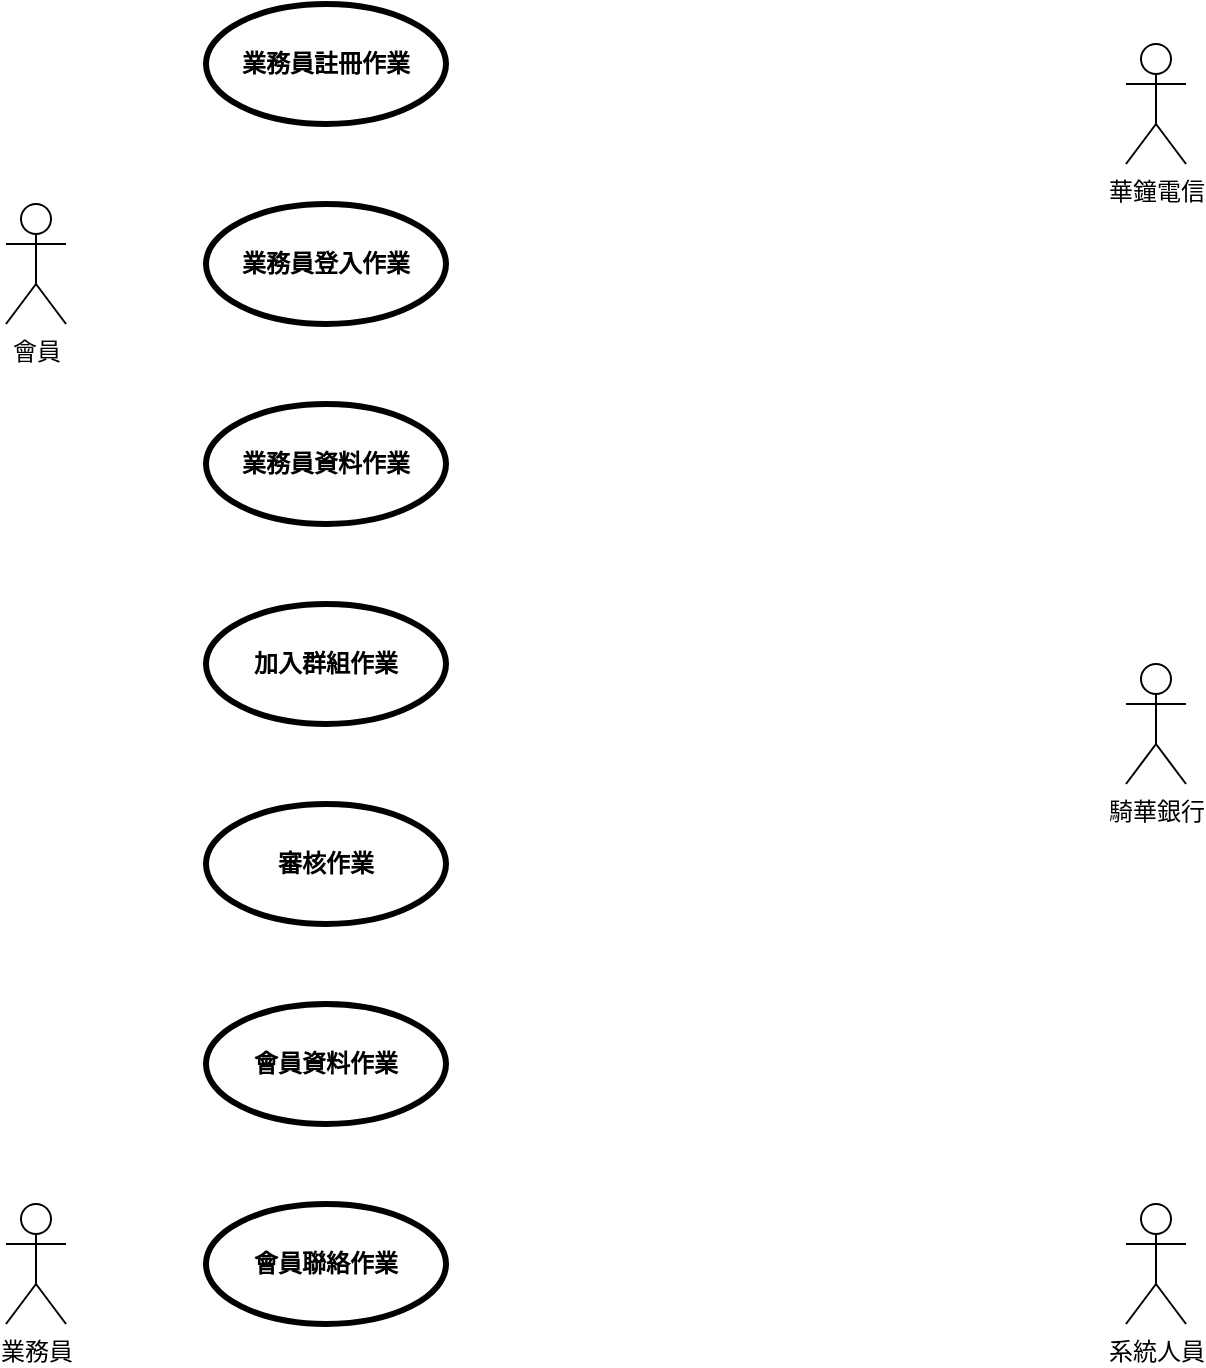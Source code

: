 <mxfile version="17.4.5" type="device" pages="2"><diagram id="V7DGzK6TTjDBdNX_tZ4m" name="(b) 小題"><mxGraphModel dx="207" dy="946" grid="1" gridSize="10" guides="1" tooltips="1" connect="1" arrows="1" fold="1" page="1" pageScale="1" pageWidth="827" pageHeight="1169" math="0" shadow="0"><root><mxCell id="0"/><mxCell id="1" parent="0"/><mxCell id="gW1ZBbDoc_vBggVYTe2q-1" value="會員" style="shape=umlActor;html=1;verticalLabelPosition=bottom;verticalAlign=top;align=center;" vertex="1" parent="1"><mxGeometry x="940" y="160" width="30" height="60" as="geometry"/></mxCell><mxCell id="gW1ZBbDoc_vBggVYTe2q-2" value="業務員" style="shape=umlActor;html=1;verticalLabelPosition=bottom;verticalAlign=top;align=center;" vertex="1" parent="1"><mxGeometry x="940" y="660" width="30" height="60" as="geometry"/></mxCell><mxCell id="gW1ZBbDoc_vBggVYTe2q-4" value="華鐘電信" style="shape=umlActor;html=1;verticalLabelPosition=bottom;verticalAlign=top;align=center;" vertex="1" parent="1"><mxGeometry x="1500" y="80" width="30" height="60" as="geometry"/></mxCell><mxCell id="gW1ZBbDoc_vBggVYTe2q-5" value="騎華銀行" style="shape=umlActor;html=1;verticalLabelPosition=bottom;verticalAlign=top;align=center;" vertex="1" parent="1"><mxGeometry x="1500" y="390" width="30" height="60" as="geometry"/></mxCell><mxCell id="gW1ZBbDoc_vBggVYTe2q-6" value="系統人員" style="shape=umlActor;html=1;verticalLabelPosition=bottom;verticalAlign=top;align=center;" vertex="1" parent="1"><mxGeometry x="1500" y="660" width="30" height="60" as="geometry"/></mxCell><mxCell id="gW1ZBbDoc_vBggVYTe2q-7" value="業務員註冊作業" style="shape=ellipse;html=1;strokeWidth=3;fontStyle=1;whiteSpace=wrap;align=center;perimeter=ellipsePerimeter;" vertex="1" parent="1"><mxGeometry x="1040" y="60" width="120" height="60" as="geometry"/></mxCell><mxCell id="gW1ZBbDoc_vBggVYTe2q-9" value="業務員登入作業" style="shape=ellipse;html=1;strokeWidth=3;fontStyle=1;whiteSpace=wrap;align=center;perimeter=ellipsePerimeter;" vertex="1" parent="1"><mxGeometry x="1040" y="160" width="120" height="60" as="geometry"/></mxCell><mxCell id="gW1ZBbDoc_vBggVYTe2q-10" value="業務員資料作業" style="shape=ellipse;html=1;strokeWidth=3;fontStyle=1;whiteSpace=wrap;align=center;perimeter=ellipsePerimeter;" vertex="1" parent="1"><mxGeometry x="1040" y="260" width="120" height="60" as="geometry"/></mxCell><mxCell id="gW1ZBbDoc_vBggVYTe2q-11" value="加入群組作業" style="shape=ellipse;html=1;strokeWidth=3;fontStyle=1;whiteSpace=wrap;align=center;perimeter=ellipsePerimeter;" vertex="1" parent="1"><mxGeometry x="1040" y="360" width="120" height="60" as="geometry"/></mxCell><mxCell id="gW1ZBbDoc_vBggVYTe2q-12" value="審核作業" style="shape=ellipse;html=1;strokeWidth=3;fontStyle=1;whiteSpace=wrap;align=center;perimeter=ellipsePerimeter;" vertex="1" parent="1"><mxGeometry x="1040" y="460" width="120" height="60" as="geometry"/></mxCell><mxCell id="gW1ZBbDoc_vBggVYTe2q-13" value="會員資料作業" style="shape=ellipse;html=1;strokeWidth=3;fontStyle=1;whiteSpace=wrap;align=center;perimeter=ellipsePerimeter;" vertex="1" parent="1"><mxGeometry x="1040" y="560" width="120" height="60" as="geometry"/></mxCell><mxCell id="gW1ZBbDoc_vBggVYTe2q-14" value="會員聯絡作業" style="shape=ellipse;html=1;strokeWidth=3;fontStyle=1;whiteSpace=wrap;align=center;perimeter=ellipsePerimeter;" vertex="1" parent="1"><mxGeometry x="1040" y="660" width="120" height="60" as="geometry"/></mxCell></root></mxGraphModel></diagram><diagram id="BZPio_Jj3uGKRLuExNS9" name="(d) 小題"><mxGraphModel dx="1422" dy="689" grid="1" gridSize="10" guides="1" tooltips="1" connect="1" arrows="1" fold="1" page="1" pageScale="1" pageWidth="827" pageHeight="1169" math="0" shadow="0"><root><mxCell id="Udvxj7O8KsXDByOM07qp-0"/><mxCell id="Udvxj7O8KsXDByOM07qp-1" parent="Udvxj7O8KsXDByOM07qp-0"/></root></mxGraphModel></diagram></mxfile>